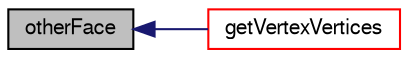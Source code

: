 digraph "otherFace"
{
  bgcolor="transparent";
  edge [fontname="FreeSans",fontsize="10",labelfontname="FreeSans",labelfontsize="10"];
  node [fontname="FreeSans",fontsize="10",shape=record];
  rankdir="LR";
  Node292 [label="otherFace",height=0.2,width=0.4,color="black", fillcolor="grey75", style="filled", fontcolor="black"];
  Node292 -> Node293 [dir="back",color="midnightblue",fontsize="10",style="solid",fontname="FreeSans"];
  Node293 [label="getVertexVertices",height=0.2,width=0.4,color="red",URL="$a25538.html#af8c8a35e91aeac5ecf9a34f607d2c035",tooltip="Get all vertices (local numbering) connected to vertices of edge. "];
}
